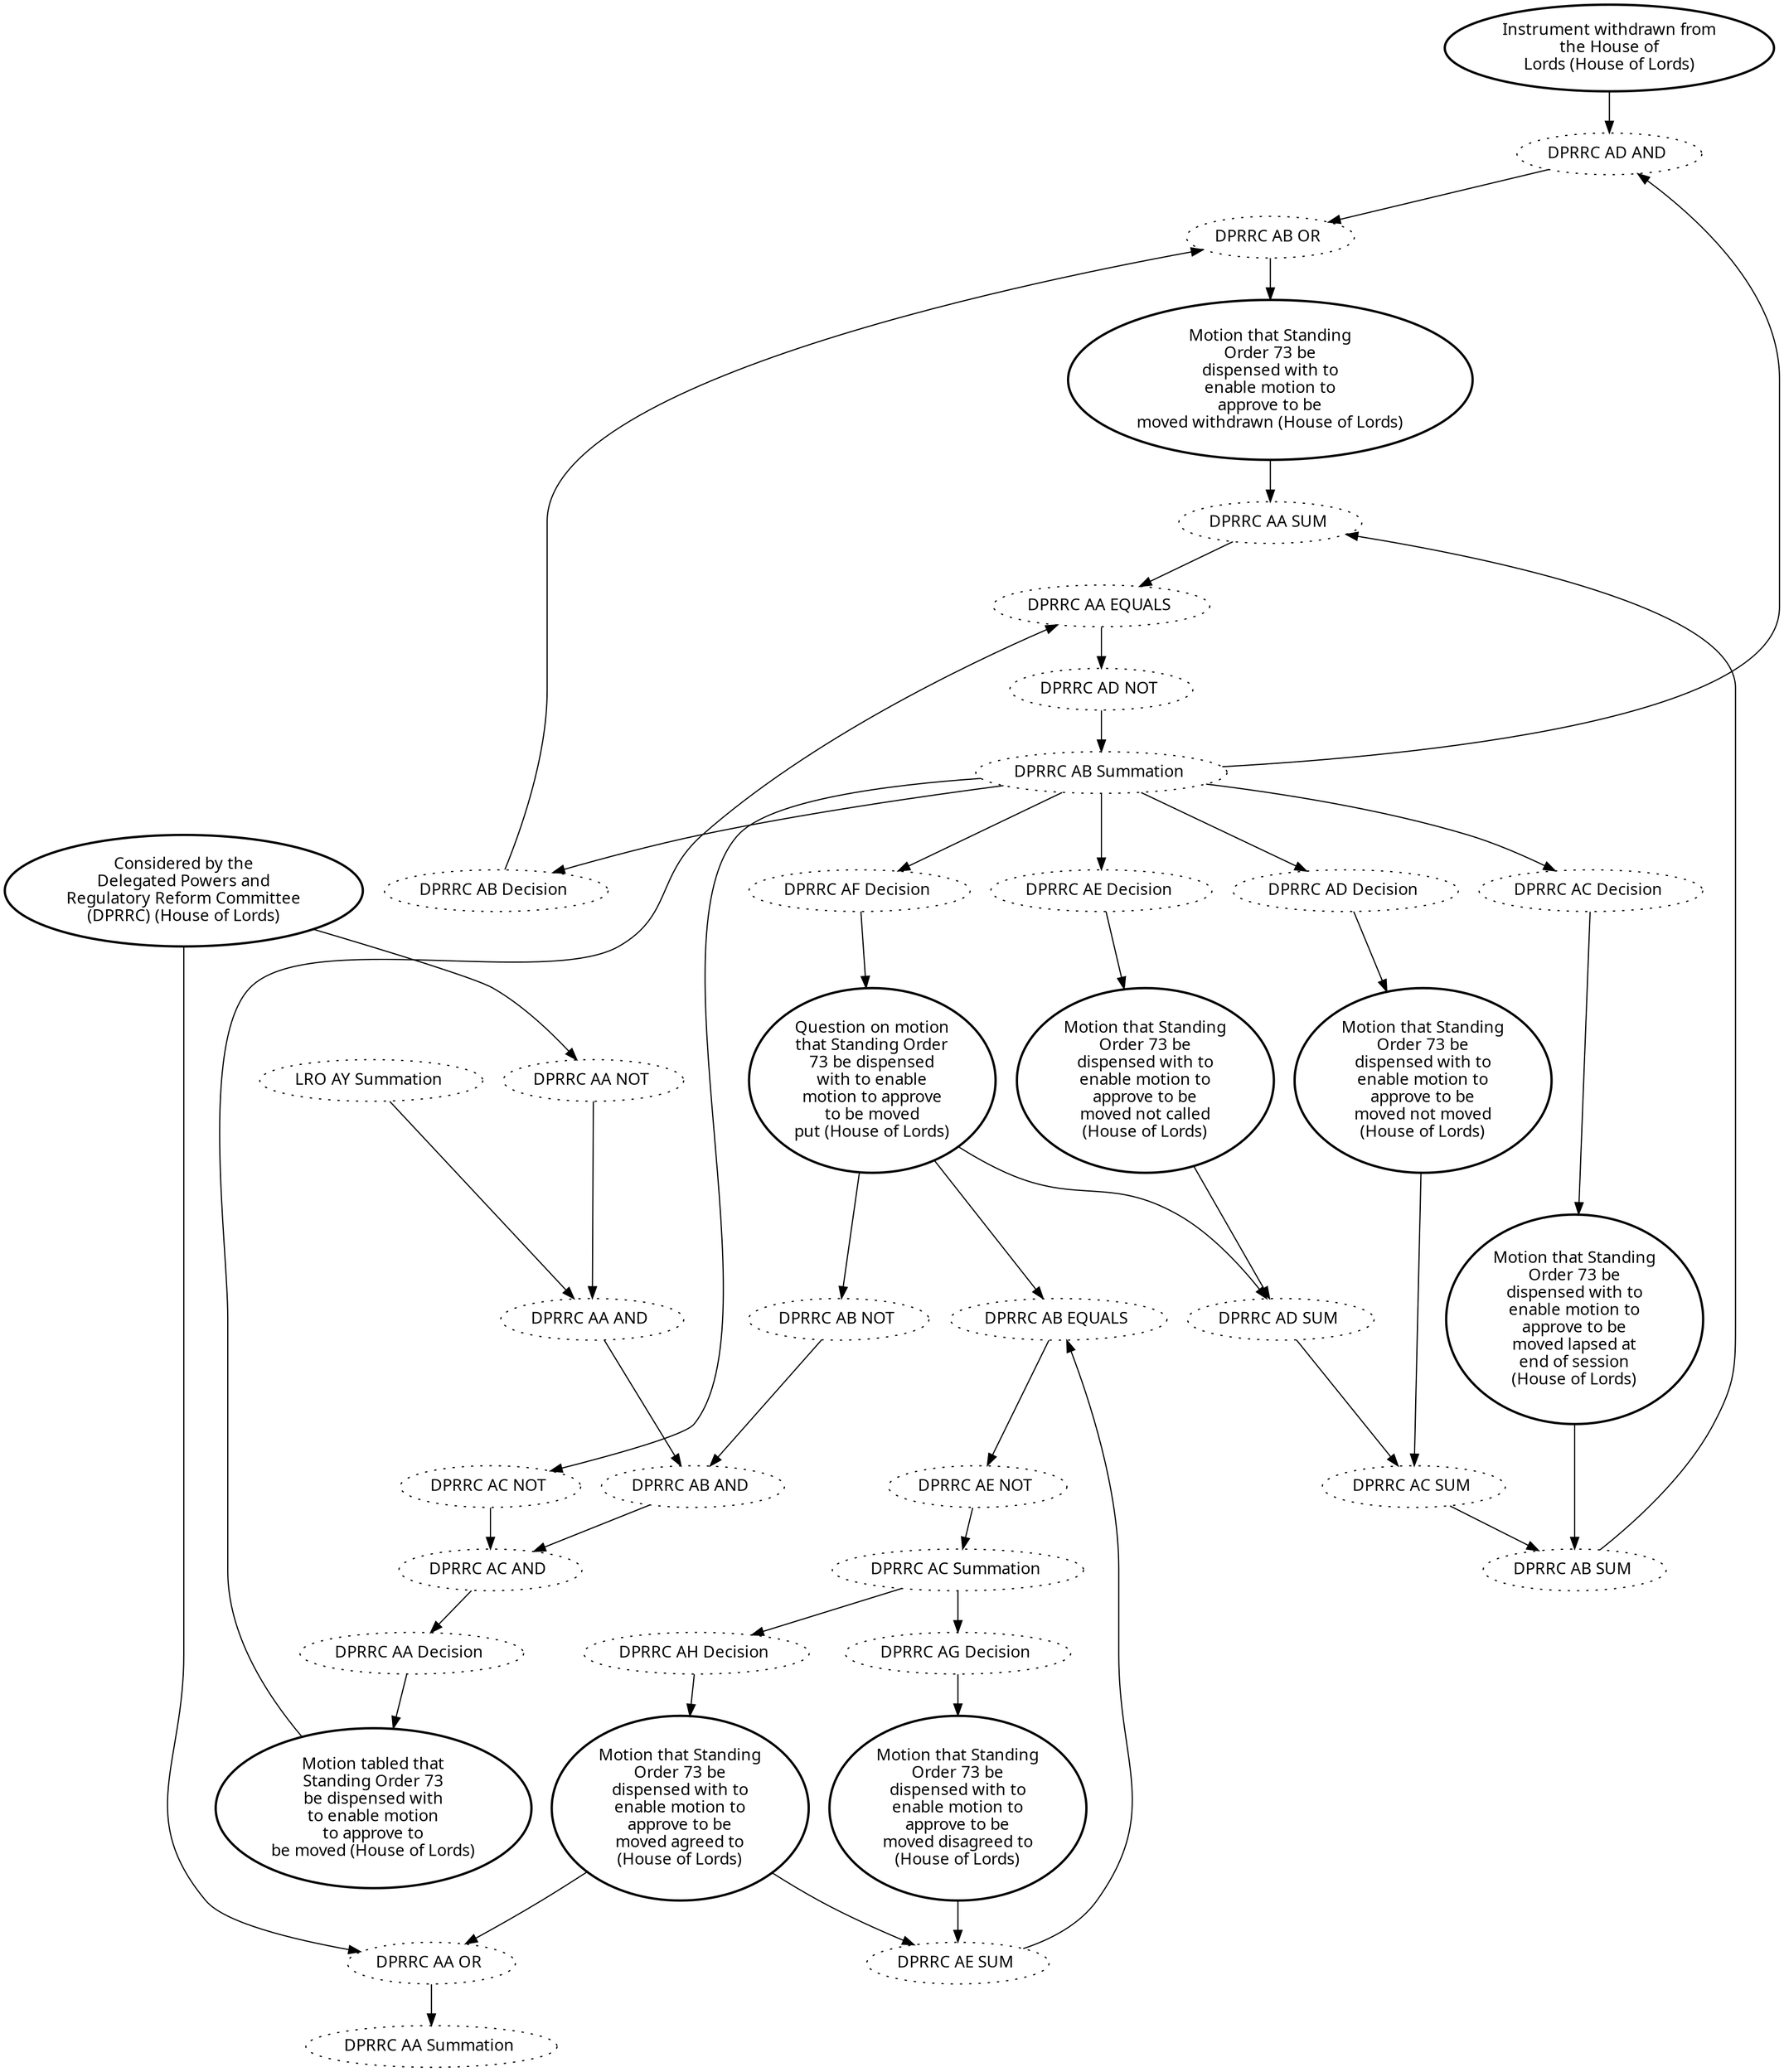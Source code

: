 digraph{graph[fontname="calibri"];node[fontname="calibri"];edge[fontname="calibri"];edge [style=solid, color=black];"106"->"3902"[label=""];edge[style=solid, color=black];edge [style=solid, color=black];"1912"->"2786"[label=""];edge[style=solid, color=black];edge [style=solid, color=black];"1912"->"2785"[label=""];edge[style=solid, color=black];edge [style=solid, color=black];"2258"->"2782"[label=""];edge[style=solid, color=black];edge [style=solid, color=black];"2782"->"2783"[label=""];edge[style=solid, color=black];edge [style=solid, color=black];"2783"->"2784"[label=""];edge[style=solid, color=black];edge [style=solid, color=black];"2784"->"2791"[label=""];edge[style=solid, color=black];edge [style=solid, color=black];"2785"->"2778"[label=""];edge[style=solid, color=black];edge [style=solid, color=black];"2786"->"2782"[label=""];edge[style=solid, color=black];edge [style=solid, color=black];"2787"->"2783"[label=""];edge[style=solid, color=black];edge [style=solid, color=black];"2788"->"2784"[label=""];edge[style=solid, color=black];edge [style=solid, color=black];"2789"->"2806"[label=""];edge[style=solid, color=black];edge [style=solid, color=black];"2790"->"2807"[label=""];edge[style=solid, color=black];edge [style=solid, color=black];"2791"->"2808"[label=""];edge[style=solid, color=black];edge [style=solid, color=black];"2792"->"3903"[label=""];edge[style=solid, color=black];edge [style=solid, color=black];"2793"->"2810"[label=""];edge[style=solid, color=black];edge [style=solid, color=black];"2794"->"2811"[label=""];edge[style=solid, color=black];edge [style=solid, color=black];"2795"->"2812"[label=""];edge[style=solid, color=black];edge [style=solid, color=black];"2796"->"2813"[label=""];edge[style=solid, color=black];edge [style=solid, color=black];"2797"->"2815"[label=""];edge[style=solid, color=black];edge [style=solid, color=black];"2798"->"2814"[label=""];edge[style=solid, color=black];edge [style=solid, color=black];"2799"->"2789"[label=""];edge[style=solid, color=black];edge [style=solid, color=black];"2800"->"2790"[label=""];edge[style=solid, color=black];edge [style=solid, color=black];"2801"->"2799"[label=""];edge[style=solid, color=black];edge [style=solid, color=black];"2802"->"2801"[label=""];edge[style=solid, color=black];edge [style=solid, color=black];"2803"->"2802"[label=""];edge[style=solid, color=black];edge [style=solid, color=black];"2804"->"2800"[label=""];edge[style=solid, color=black];edge [style=solid, color=black];"2805"->"2803"[label=""];edge[style=solid, color=black];edge [style=solid, color=black];"2806"->"2788"[label=""];edge[style=solid, color=black];edge [style=solid, color=black];"2806"->"2792"[label=""];edge[style=solid, color=black];edge [style=solid, color=black];"2806"->"2793"[label=""];edge[style=solid, color=black];edge [style=solid, color=black];"2806"->"2794"[label=""];edge[style=solid, color=black];edge [style=solid, color=black];"2806"->"2795"[label=""];edge[style=solid, color=black];edge [style=solid, color=black];"2806"->"2796"[label=""];edge[style=solid, color=black];edge [style=solid, color=black];"2806"->"3902"[label=""];edge[style=solid, color=black];edge [style=solid, color=black];"2807"->"2798"[label=""];edge[style=solid, color=black];edge [style=solid, color=black];"2807"->"2797"[label=""];edge[style=solid, color=black];edge [style=solid, color=black];"2808"->"2799"[label=""];edge[style=solid, color=black];edge [style=solid, color=black];"2809"->"2801"[label=""];edge[style=solid, color=black];edge [style=solid, color=black];"2810"->"2802"[label=""];edge[style=solid, color=black];edge [style=solid, color=black];"2811"->"2803"[label=""];edge[style=solid, color=black];edge [style=solid, color=black];"2812"->"2805"[label=""];edge[style=solid, color=black];edge [style=solid, color=black];"2813"->"2787"[label=""];edge[style=solid, color=black];edge [style=solid, color=black];"2813"->"2805"[label=""];edge[style=solid, color=black];edge [style=solid, color=black];"2813"->"2800"[label=""];edge[style=solid, color=black];edge [style=solid, color=black];"2814"->"2804"[label=""];edge[style=solid, color=black];edge [style=solid, color=black];"2814"->"2785"[label=""];edge[style=solid, color=black];edge [style=solid, color=black];"2815"->"2804"[label=""];edge[style=solid, color=black];edge [style=solid, color=black];"3902"->"3903"[label=""];edge[style=solid, color=black];edge [style=solid, color=black];"3903"->"2809"[label=""];edge[style=solid, color=black];"106" [label="Instrument withdrawn from\nthe House of\nLords (House of Lords)", style=bold];"1912" [label="Considered by the\nDelegated Powers and\nRegulatory Reform Committee\n(DPRRC) (House of Lords)", style=bold];"2258" [label="LRO AY Summation ", style=dotted];"2782" [label="DPRRC AA AND ", style=dotted];"2783" [label="DPRRC AB AND ", style=dotted];"2784" [label="DPRRC AC AND ", style=dotted];"2785" [label="DPRRC AA OR ", style=dotted];"2786" [label="DPRRC AA NOT ", style=dotted];"2787" [label="DPRRC AB NOT ", style=dotted];"2788" [label="DPRRC AC NOT ", style=dotted];"2789" [label="DPRRC AD NOT ", style=dotted];"2790" [label="DPRRC AE NOT ", style=dotted];"2791" [label="DPRRC AA Decision ", style=dotted];"2792" [label="DPRRC AB Decision ", style=dotted];"2793" [label="DPRRC AC Decision ", style=dotted];"2794" [label="DPRRC AD Decision ", style=dotted];"2795" [label="DPRRC AE Decision ", style=dotted];"2796" [label="DPRRC AF Decision ", style=dotted];"2797" [label="DPRRC AG Decision ", style=dotted];"2798" [label="DPRRC AH Decision ", style=dotted];"2799" [label="DPRRC AA EQUALS ", style=dotted];"2800" [label="DPRRC AB EQUALS ", style=dotted];"2801" [label="DPRRC AA SUM ", style=dotted];"2802" [label="DPRRC AB SUM ", style=dotted];"2803" [label="DPRRC AC SUM ", style=dotted];"2804" [label="DPRRC AE SUM ", style=dotted];"2805" [label="DPRRC AD SUM ", style=dotted];"2806" [label="DPRRC AB Summation ", style=dotted];"2807" [label="DPRRC AC Summation ", style=dotted];"2808" [label="Motion tabled that\nStanding Order 73\nbe dispensed with\nto enable motion\nto approve to\nbe moved (House of Lords)", style=bold];"2809" [label="Motion that Standing\nOrder 73 be\ndispensed with to\nenable motion to\napprove to be\nmoved withdrawn (House of Lords)", style=bold];"2810" [label="Motion that Standing\nOrder 73 be\ndispensed with to\nenable motion to\napprove to be\nmoved lapsed at\nend of session\n(House of Lords)", style=bold];"2811" [label="Motion that Standing\nOrder 73 be\ndispensed with to\nenable motion to\napprove to be\nmoved not moved\n(House of Lords)", style=bold];"2812" [label="Motion that Standing\nOrder 73 be\ndispensed with to\nenable motion to\napprove to be\nmoved not called\n(House of Lords)", style=bold];"2813" [label="Question on motion\nthat Standing Order\n73 be dispensed\nwith to enable\nmotion to approve\nto be moved\nput (House of Lords)", style=bold];"2814" [label="Motion that Standing\nOrder 73 be\ndispensed with to\nenable motion to\napprove to be\nmoved agreed to\n(House of Lords)", style=bold];"2815" [label="Motion that Standing\nOrder 73 be\ndispensed with to\nenable motion to\napprove to be\nmoved disagreed to\n(House of Lords)", style=bold];"3902" [label="DPRRC AD AND ", style=dotted];"3903" [label="DPRRC AB OR ", style=dotted];"2778" [label="DPRRC AA Summation ", style=dotted];}
